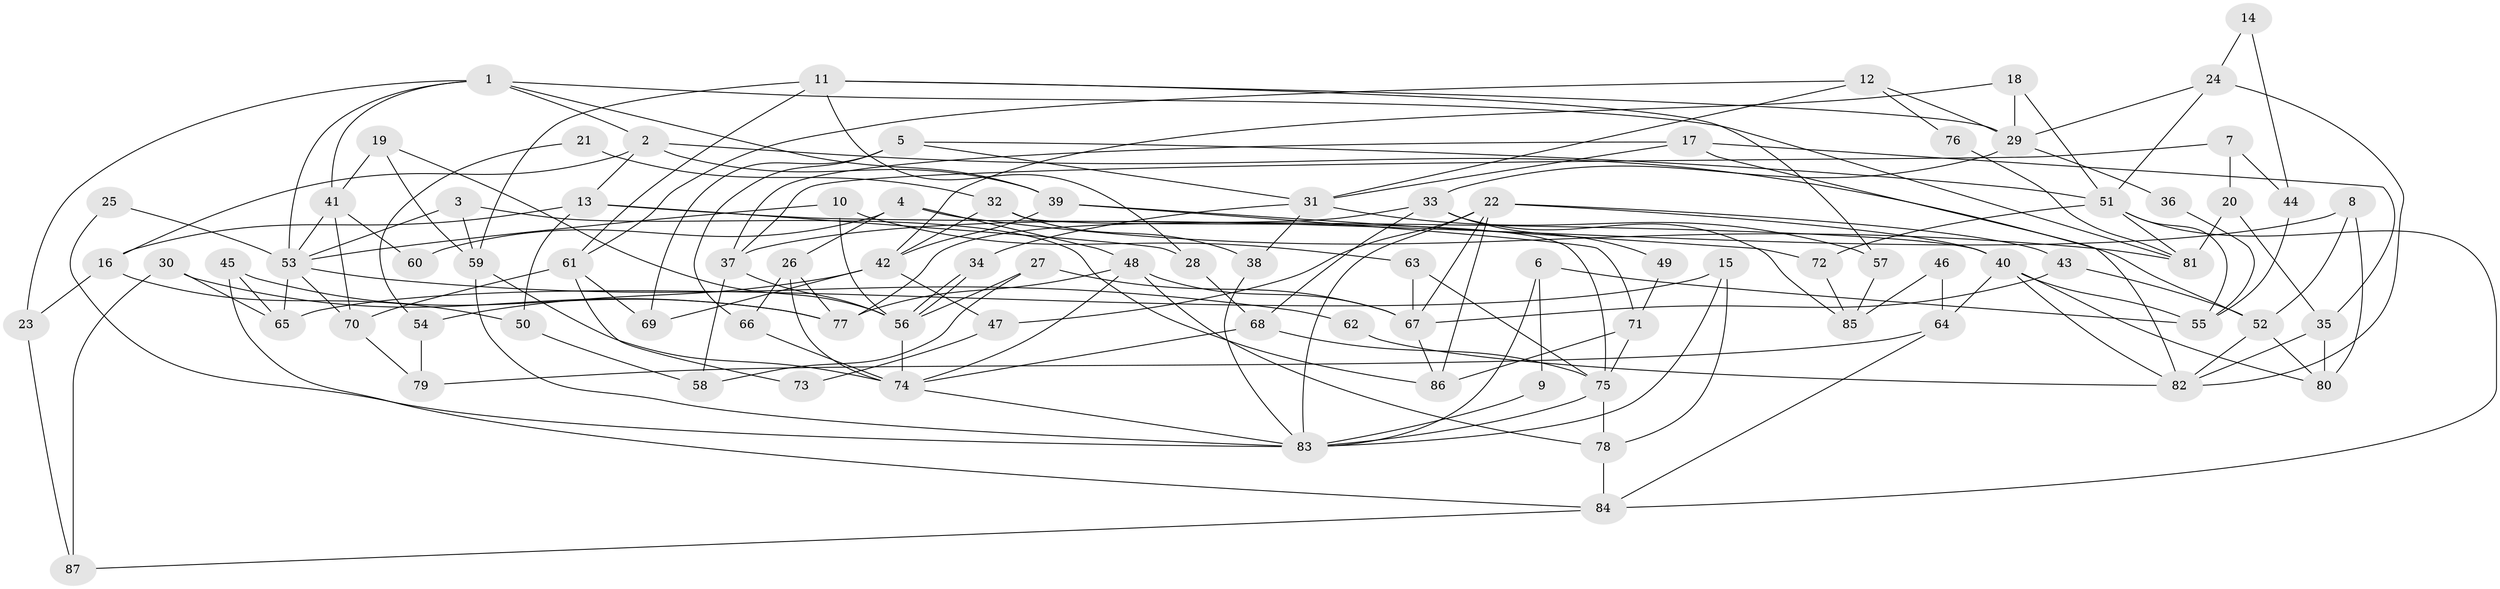 // coarse degree distribution, {8: 0.10526315789473684, 5: 0.21052631578947367, 2: 0.14035087719298245, 4: 0.14035087719298245, 3: 0.17543859649122806, 9: 0.03508771929824561, 7: 0.07017543859649122, 6: 0.12280701754385964}
// Generated by graph-tools (version 1.1) at 2025/52/02/27/25 19:52:03]
// undirected, 87 vertices, 174 edges
graph export_dot {
graph [start="1"]
  node [color=gray90,style=filled];
  1;
  2;
  3;
  4;
  5;
  6;
  7;
  8;
  9;
  10;
  11;
  12;
  13;
  14;
  15;
  16;
  17;
  18;
  19;
  20;
  21;
  22;
  23;
  24;
  25;
  26;
  27;
  28;
  29;
  30;
  31;
  32;
  33;
  34;
  35;
  36;
  37;
  38;
  39;
  40;
  41;
  42;
  43;
  44;
  45;
  46;
  47;
  48;
  49;
  50;
  51;
  52;
  53;
  54;
  55;
  56;
  57;
  58;
  59;
  60;
  61;
  62;
  63;
  64;
  65;
  66;
  67;
  68;
  69;
  70;
  71;
  72;
  73;
  74;
  75;
  76;
  77;
  78;
  79;
  80;
  81;
  82;
  83;
  84;
  85;
  86;
  87;
  1 -- 81;
  1 -- 41;
  1 -- 2;
  1 -- 23;
  1 -- 39;
  1 -- 53;
  2 -- 39;
  2 -- 13;
  2 -- 16;
  2 -- 52;
  3 -- 53;
  3 -- 59;
  3 -- 86;
  4 -- 26;
  4 -- 48;
  4 -- 60;
  4 -- 81;
  5 -- 31;
  5 -- 69;
  5 -- 51;
  5 -- 66;
  6 -- 55;
  6 -- 83;
  6 -- 9;
  7 -- 20;
  7 -- 37;
  7 -- 44;
  8 -- 52;
  8 -- 80;
  8 -- 37;
  9 -- 83;
  10 -- 63;
  10 -- 56;
  10 -- 53;
  11 -- 28;
  11 -- 59;
  11 -- 29;
  11 -- 57;
  11 -- 61;
  12 -- 61;
  12 -- 31;
  12 -- 29;
  12 -- 76;
  13 -- 40;
  13 -- 16;
  13 -- 28;
  13 -- 50;
  14 -- 24;
  14 -- 44;
  15 -- 83;
  15 -- 78;
  15 -- 65;
  16 -- 23;
  16 -- 50;
  17 -- 37;
  17 -- 82;
  17 -- 31;
  17 -- 35;
  18 -- 51;
  18 -- 29;
  18 -- 42;
  19 -- 59;
  19 -- 56;
  19 -- 41;
  20 -- 81;
  20 -- 35;
  21 -- 32;
  21 -- 54;
  22 -- 43;
  22 -- 67;
  22 -- 40;
  22 -- 47;
  22 -- 83;
  22 -- 86;
  23 -- 87;
  24 -- 29;
  24 -- 51;
  24 -- 82;
  25 -- 53;
  25 -- 83;
  26 -- 74;
  26 -- 77;
  26 -- 66;
  27 -- 58;
  27 -- 56;
  27 -- 67;
  28 -- 68;
  29 -- 33;
  29 -- 36;
  30 -- 65;
  30 -- 87;
  30 -- 77;
  31 -- 57;
  31 -- 34;
  31 -- 38;
  32 -- 42;
  32 -- 38;
  32 -- 75;
  33 -- 77;
  33 -- 49;
  33 -- 68;
  33 -- 85;
  34 -- 56;
  34 -- 56;
  35 -- 82;
  35 -- 80;
  36 -- 55;
  37 -- 56;
  37 -- 58;
  38 -- 83;
  39 -- 71;
  39 -- 42;
  39 -- 72;
  40 -- 80;
  40 -- 55;
  40 -- 64;
  40 -- 82;
  41 -- 53;
  41 -- 60;
  41 -- 70;
  42 -- 47;
  42 -- 54;
  42 -- 69;
  43 -- 67;
  43 -- 52;
  44 -- 55;
  45 -- 77;
  45 -- 65;
  45 -- 84;
  46 -- 64;
  46 -- 85;
  47 -- 73;
  48 -- 67;
  48 -- 74;
  48 -- 77;
  48 -- 78;
  49 -- 71;
  50 -- 58;
  51 -- 84;
  51 -- 55;
  51 -- 72;
  51 -- 81;
  52 -- 82;
  52 -- 80;
  53 -- 62;
  53 -- 65;
  53 -- 70;
  54 -- 79;
  56 -- 74;
  57 -- 85;
  59 -- 83;
  59 -- 74;
  61 -- 70;
  61 -- 69;
  61 -- 73;
  62 -- 82;
  63 -- 67;
  63 -- 75;
  64 -- 84;
  64 -- 79;
  66 -- 74;
  67 -- 86;
  68 -- 74;
  68 -- 75;
  70 -- 79;
  71 -- 86;
  71 -- 75;
  72 -- 85;
  74 -- 83;
  75 -- 78;
  75 -- 83;
  76 -- 81;
  78 -- 84;
  84 -- 87;
}
